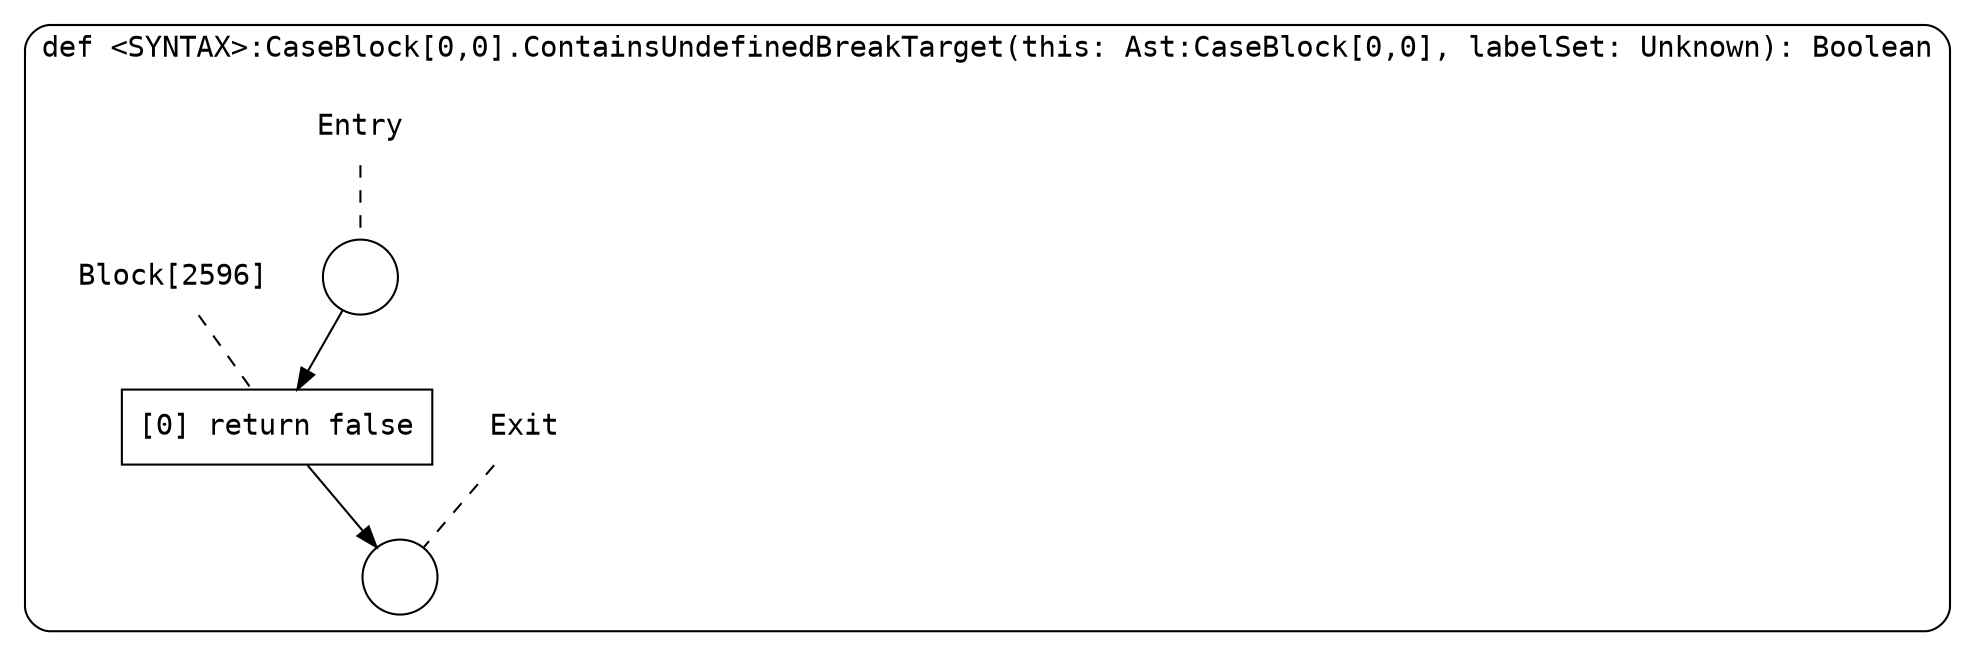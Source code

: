 digraph {
  graph [fontname = "Consolas"]
  node [fontname = "Consolas"]
  edge [fontname = "Consolas"]
  subgraph cluster583 {
    label = "def <SYNTAX>:CaseBlock[0,0].ContainsUndefinedBreakTarget(this: Ast:CaseBlock[0,0], labelSet: Unknown): Boolean"
    style = rounded
    cluster583_entry_name [shape=none, label=<<font color="black">Entry</font>>]
    cluster583_entry_name -> cluster583_entry [arrowhead=none, color="black", style=dashed]
    cluster583_entry [shape=circle label=" " color="black" fillcolor="white" style=filled]
    cluster583_entry -> node2596 [color="black"]
    cluster583_exit_name [shape=none, label=<<font color="black">Exit</font>>]
    cluster583_exit_name -> cluster583_exit [arrowhead=none, color="black", style=dashed]
    cluster583_exit [shape=circle label=" " color="black" fillcolor="white" style=filled]
    node2596_name [shape=none, label=<<font color="black">Block[2596]</font>>]
    node2596_name -> node2596 [arrowhead=none, color="black", style=dashed]
    node2596 [shape=box, label=<<font color="black">[0] return false<BR ALIGN="LEFT"/></font>> color="black" fillcolor="white", style=filled]
    node2596 -> cluster583_exit [color="black"]
  }
}